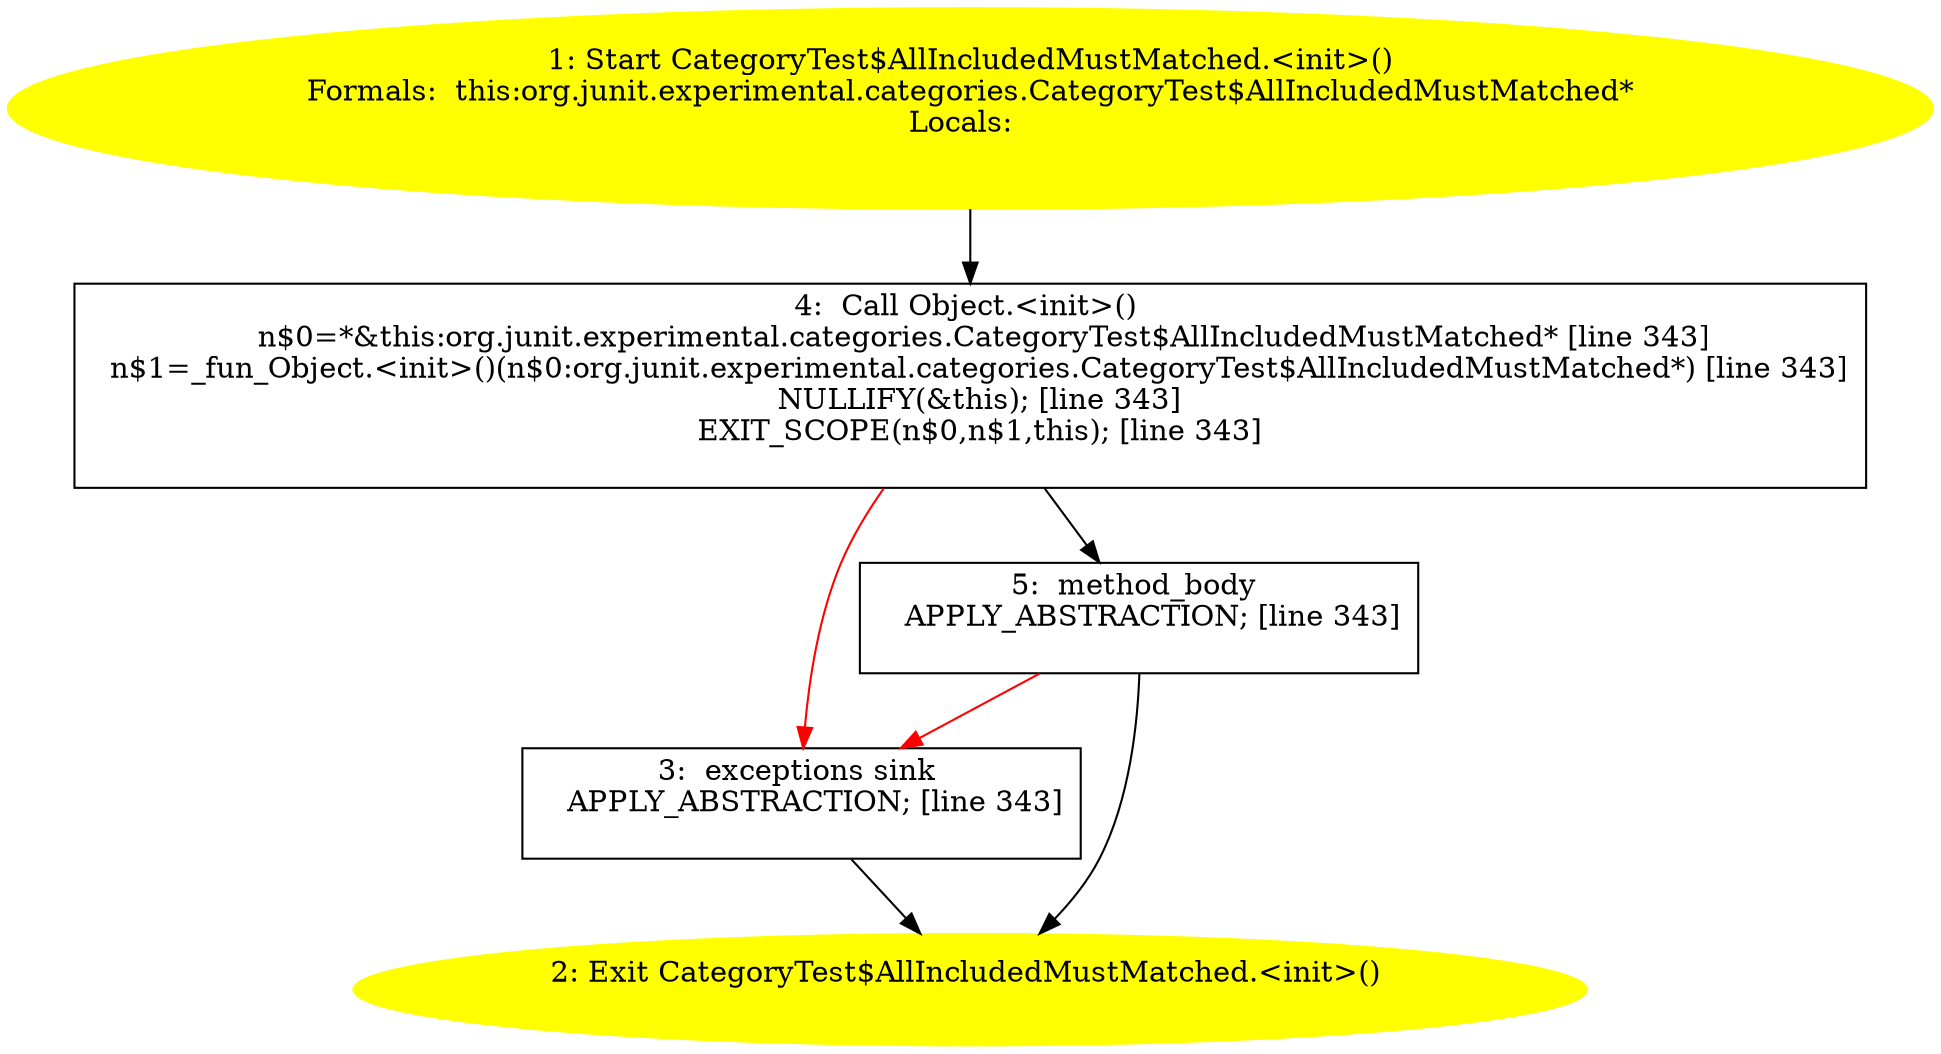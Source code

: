 /* @generated */
digraph cfg {
"org.junit.experimental.categories.CategoryTest$AllIncludedMustMatched.<init>().c90ade3ab590400917bbd37c05664a90_1" [label="1: Start CategoryTest$AllIncludedMustMatched.<init>()\nFormals:  this:org.junit.experimental.categories.CategoryTest$AllIncludedMustMatched*\nLocals:  \n  " color=yellow style=filled]
	

	 "org.junit.experimental.categories.CategoryTest$AllIncludedMustMatched.<init>().c90ade3ab590400917bbd37c05664a90_1" -> "org.junit.experimental.categories.CategoryTest$AllIncludedMustMatched.<init>().c90ade3ab590400917bbd37c05664a90_4" ;
"org.junit.experimental.categories.CategoryTest$AllIncludedMustMatched.<init>().c90ade3ab590400917bbd37c05664a90_2" [label="2: Exit CategoryTest$AllIncludedMustMatched.<init>() \n  " color=yellow style=filled]
	

"org.junit.experimental.categories.CategoryTest$AllIncludedMustMatched.<init>().c90ade3ab590400917bbd37c05664a90_3" [label="3:  exceptions sink \n   APPLY_ABSTRACTION; [line 343]\n " shape="box"]
	

	 "org.junit.experimental.categories.CategoryTest$AllIncludedMustMatched.<init>().c90ade3ab590400917bbd37c05664a90_3" -> "org.junit.experimental.categories.CategoryTest$AllIncludedMustMatched.<init>().c90ade3ab590400917bbd37c05664a90_2" ;
"org.junit.experimental.categories.CategoryTest$AllIncludedMustMatched.<init>().c90ade3ab590400917bbd37c05664a90_4" [label="4:  Call Object.<init>() \n   n$0=*&this:org.junit.experimental.categories.CategoryTest$AllIncludedMustMatched* [line 343]\n  n$1=_fun_Object.<init>()(n$0:org.junit.experimental.categories.CategoryTest$AllIncludedMustMatched*) [line 343]\n  NULLIFY(&this); [line 343]\n  EXIT_SCOPE(n$0,n$1,this); [line 343]\n " shape="box"]
	

	 "org.junit.experimental.categories.CategoryTest$AllIncludedMustMatched.<init>().c90ade3ab590400917bbd37c05664a90_4" -> "org.junit.experimental.categories.CategoryTest$AllIncludedMustMatched.<init>().c90ade3ab590400917bbd37c05664a90_5" ;
	 "org.junit.experimental.categories.CategoryTest$AllIncludedMustMatched.<init>().c90ade3ab590400917bbd37c05664a90_4" -> "org.junit.experimental.categories.CategoryTest$AllIncludedMustMatched.<init>().c90ade3ab590400917bbd37c05664a90_3" [color="red" ];
"org.junit.experimental.categories.CategoryTest$AllIncludedMustMatched.<init>().c90ade3ab590400917bbd37c05664a90_5" [label="5:  method_body \n   APPLY_ABSTRACTION; [line 343]\n " shape="box"]
	

	 "org.junit.experimental.categories.CategoryTest$AllIncludedMustMatched.<init>().c90ade3ab590400917bbd37c05664a90_5" -> "org.junit.experimental.categories.CategoryTest$AllIncludedMustMatched.<init>().c90ade3ab590400917bbd37c05664a90_2" ;
	 "org.junit.experimental.categories.CategoryTest$AllIncludedMustMatched.<init>().c90ade3ab590400917bbd37c05664a90_5" -> "org.junit.experimental.categories.CategoryTest$AllIncludedMustMatched.<init>().c90ade3ab590400917bbd37c05664a90_3" [color="red" ];
}
